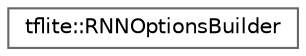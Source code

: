 digraph "Graphical Class Hierarchy"
{
 // LATEX_PDF_SIZE
  bgcolor="transparent";
  edge [fontname=Helvetica,fontsize=10,labelfontname=Helvetica,labelfontsize=10];
  node [fontname=Helvetica,fontsize=10,shape=box,height=0.2,width=0.4];
  rankdir="LR";
  Node0 [id="Node000000",label="tflite::RNNOptionsBuilder",height=0.2,width=0.4,color="grey40", fillcolor="white", style="filled",URL="$structtflite_1_1_r_n_n_options_builder.html",tooltip=" "];
}
